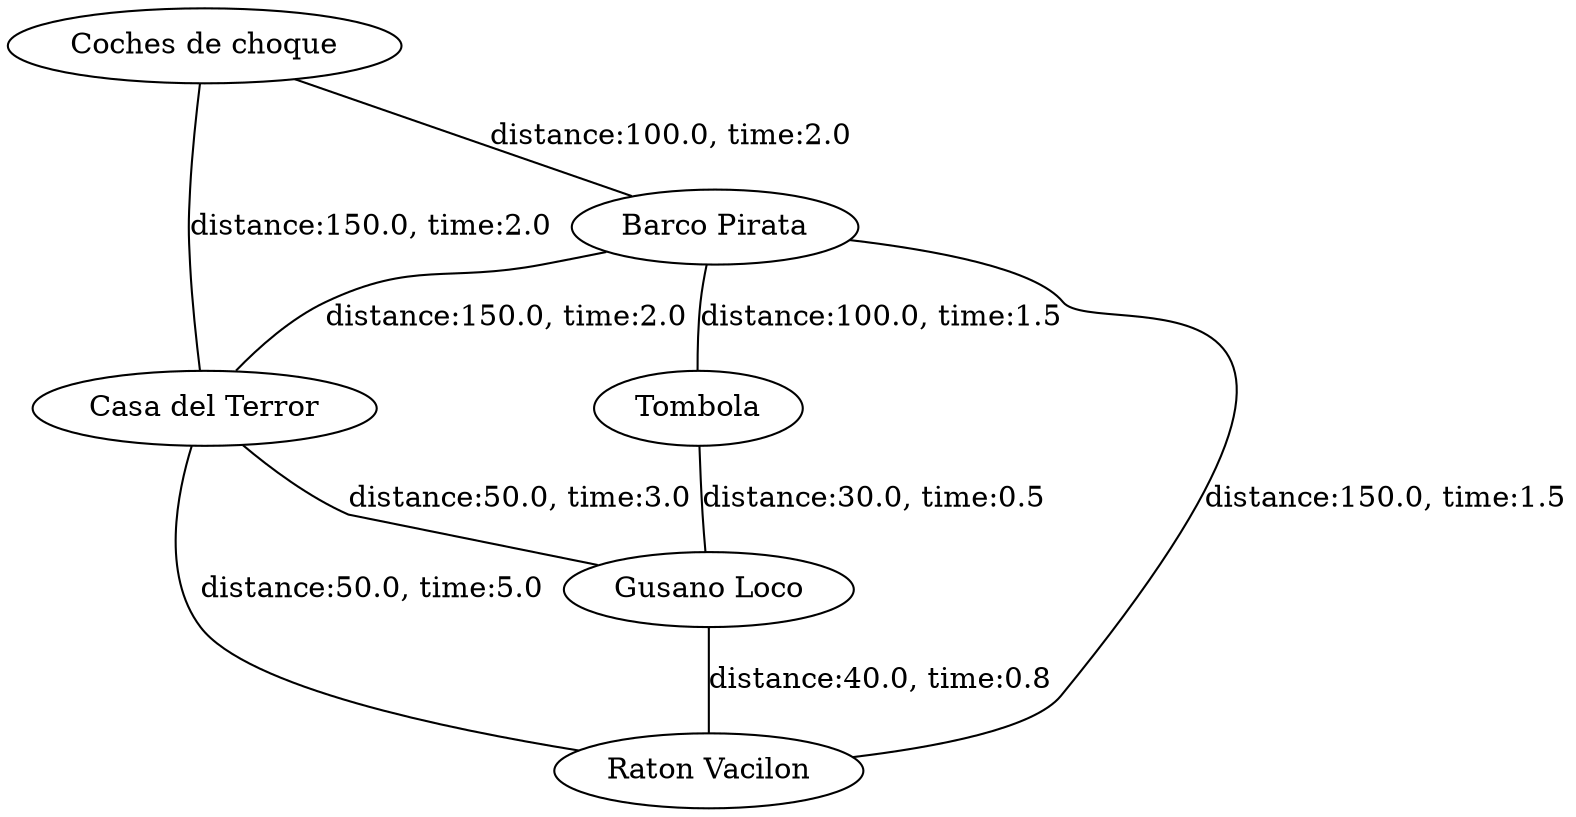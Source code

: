 strict graph G {
  1 [ label="Barco Pirata" ];
  2 [ label="Casa del Terror" ];
  3 [ label="Tombola" ];
  4 [ label="Gusano Loco" ];
  5 [ label="Raton Vacilon" ];
  6 [ label="Coches de choque" ];
  1 -- 2 [ label="distance:150.0, time:2.0" ];
  1 -- 3 [ label="distance:100.0, time:1.5" ];
  1 -- 5 [ label="distance:150.0, time:1.5" ];
  2 -- 5 [ label="distance:50.0, time:5.0" ];
  3 -- 4 [ label="distance:30.0, time:0.5" ];
  4 -- 5 [ label="distance:40.0, time:0.8" ];
  6 -- 2 [ label="distance:150.0, time:2.0" ];
  6 -- 1 [ label="distance:100.0, time:2.0" ];
  2 -- 4 [ label="distance:50.0, time:3.0" ];
}
